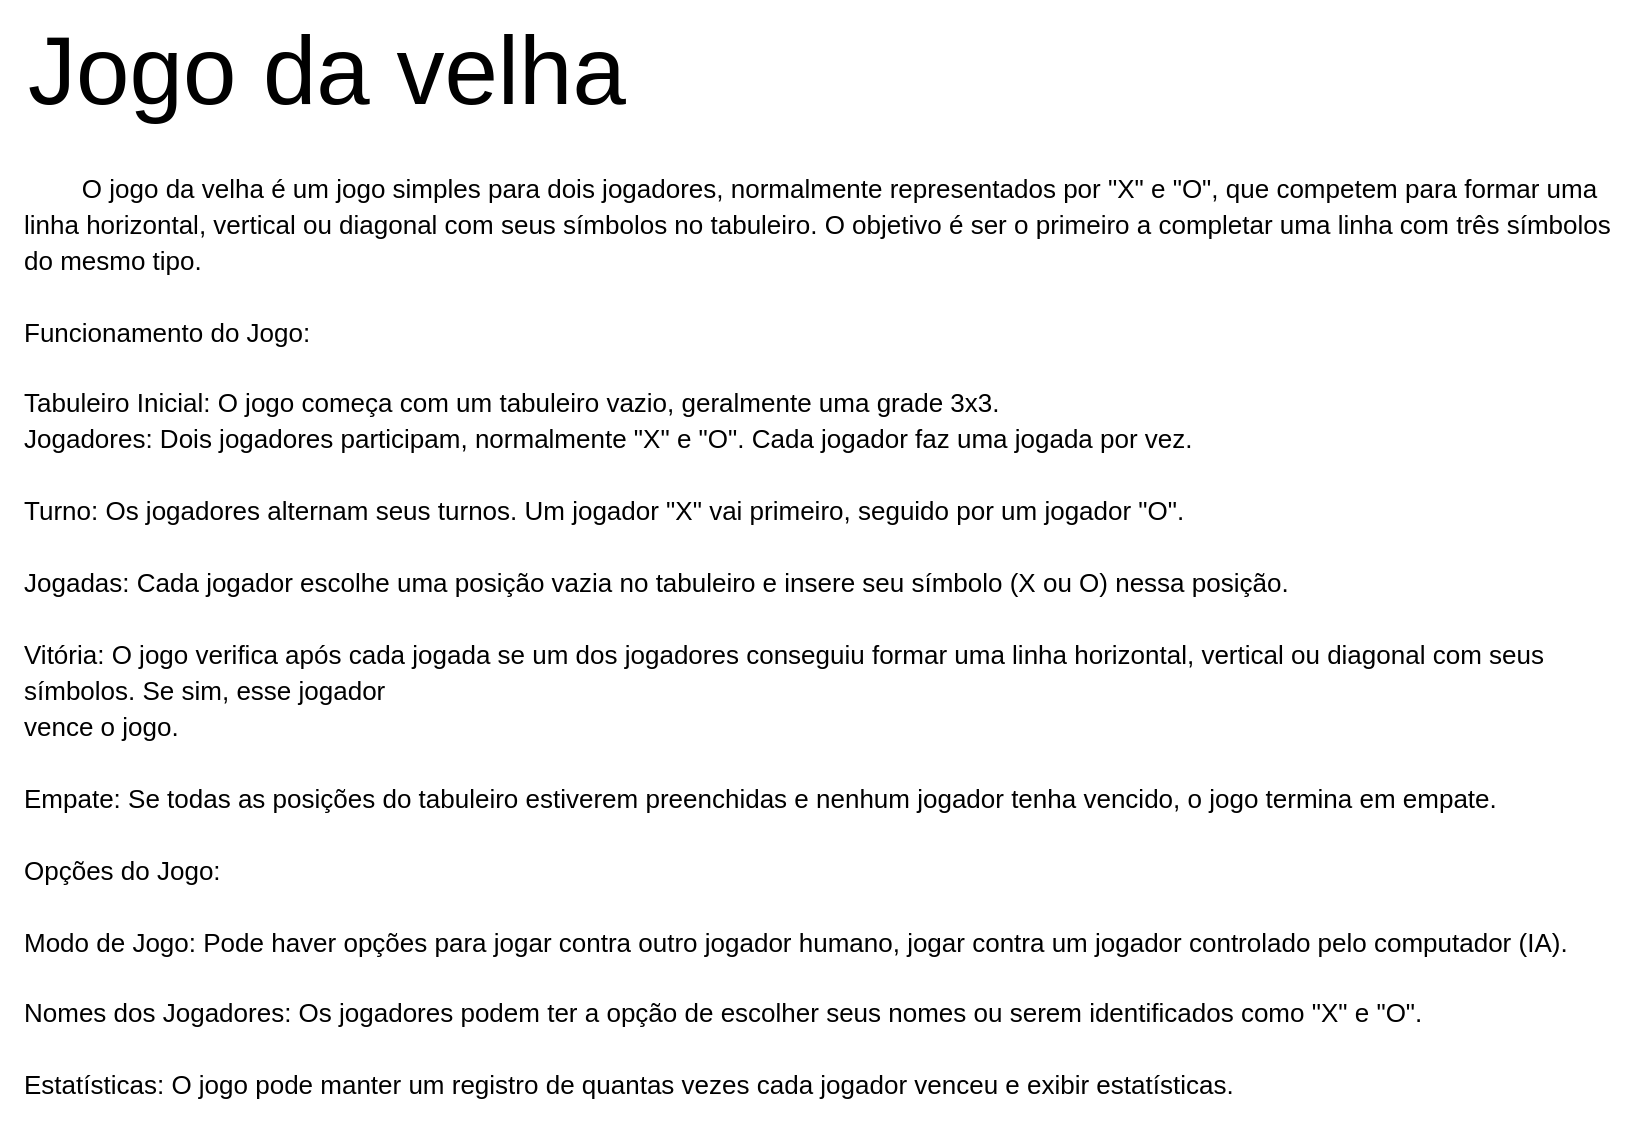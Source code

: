 <mxfile version="22.0.8" type="github" pages="3">
  <diagram id="_4u2Lxp7JWZ5tIz0FNVD" name="Projeto jogo da velha">
    <mxGraphModel dx="1379" dy="744" grid="1" gridSize="10" guides="1" tooltips="1" connect="1" arrows="1" fold="1" page="1" pageScale="1" pageWidth="827" pageHeight="1169" math="0" shadow="0">
      <root>
        <mxCell id="0" />
        <mxCell id="1" parent="0" />
        <mxCell id="n24UTaCtLuuXVXR5msrY-1" value="&lt;font style=&quot;font-size: 48px;&quot;&gt;Jogo da velha&lt;br&gt;&lt;/font&gt;" style="text;html=1;align=center;verticalAlign=middle;resizable=0;points=[];autosize=1;strokeColor=none;fillColor=none;" vertex="1" parent="1">
          <mxGeometry x="10" y="10" width="320" height="70" as="geometry" />
        </mxCell>
        <mxCell id="n24UTaCtLuuXVXR5msrY-4" value="&lt;p style=&quot;line-height:1.38;margin-top:0pt;margin-bottom:0pt;&quot; dir=&quot;ltr&quot;&gt;&lt;/p&gt;&lt;p style=&quot;line-height:1.38;margin-top:0pt;margin-bottom:0pt;&quot; dir=&quot;ltr&quot;&gt;&lt;/p&gt;&lt;p style=&quot;line-height:1.38;margin-top:0pt;margin-bottom:0pt;&quot; dir=&quot;ltr&quot;&gt;&lt;/p&gt;&lt;p style=&quot;line-height:1.38;margin-top:0pt;margin-bottom:0pt;&quot; dir=&quot;ltr&quot;&gt;&lt;/p&gt;&lt;p style=&quot;line-height:1.38;margin-top:0pt;margin-bottom:0pt;&quot; dir=&quot;ltr&quot;&gt;&lt;/p&gt;&lt;p style=&quot;line-height:1.38;margin-top:0pt;margin-bottom:0pt;&quot; dir=&quot;ltr&quot;&gt;&lt;/p&gt;&lt;p style=&quot;line-height:1.38;margin-top:0pt;margin-bottom:0pt;&quot; dir=&quot;ltr&quot;&gt;&lt;/p&gt;&lt;p style=&quot;line-height:1.38;margin-top:0pt;margin-bottom:0pt;&quot; dir=&quot;ltr&quot;&gt;&lt;/p&gt;&lt;p style=&quot;line-height:1.38;margin-top:0pt;margin-bottom:0pt;&quot; dir=&quot;ltr&quot;&gt;&lt;/p&gt;&lt;p style=&quot;line-height:1.38;margin-top:0pt;margin-bottom:0pt;&quot; dir=&quot;ltr&quot;&gt;&lt;/p&gt;&lt;p style=&quot;line-height:1.38;margin-top:0pt;margin-bottom:0pt;&quot; dir=&quot;ltr&quot;&gt;&lt;/p&gt;&lt;p style=&quot;line-height:1.38;margin-top:0pt;margin-bottom:0pt;&quot; dir=&quot;ltr&quot;&gt;&lt;/p&gt;&lt;p style=&quot;line-height:1.38;margin-top:0pt;margin-bottom:0pt;&quot; dir=&quot;ltr&quot;&gt;&lt;/p&gt;&lt;p style=&quot;line-height:1.38;margin-top:0pt;margin-bottom:0pt;&quot; dir=&quot;ltr&quot;&gt;&lt;/p&gt;&lt;p style=&quot;line-height:1.38;margin-top:0pt;margin-bottom:0pt;&quot; dir=&quot;ltr&quot;&gt;&lt;/p&gt;&lt;p style=&quot;line-height:1.38;margin-top:0pt;margin-bottom:0pt;&quot; dir=&quot;ltr&quot;&gt;&lt;/p&gt;&lt;div&gt;&lt;/div&gt;&lt;br&gt;&lt;span id=&quot;docs-internal-guid-dd766eae-7fff-7586-cfd9-f32bd8d2f422&quot;&gt;&lt;/span&gt;" style="text;html=1;align=center;verticalAlign=middle;resizable=0;points=[];autosize=1;strokeColor=none;fillColor=none;" vertex="1" parent="1">
          <mxGeometry x="40" y="310" width="20" height="30" as="geometry" />
        </mxCell>
        <mxCell id="n24UTaCtLuuXVXR5msrY-8" value="&lt;div style=&quot;font-size: 13px;&quot;&gt;&lt;p style=&quot;line-height: 1.38; text-align: justify; margin-top: 0pt; margin-bottom: 0pt; font-size: 13px;&quot; dir=&quot;ltr&quot;&gt;&lt;/p&gt;&lt;p style=&quot;text-align: justify; line-height: 1.38; margin-top: 0pt; margin-bottom: 0pt; font-size: 13px;&quot; dir=&quot;ltr&quot;&gt;&lt;span style=&quot;white-space: pre;&quot;&gt;&#x9;&lt;/span&gt;O jogo da velha é um jogo simples para dois jogadores, normalmente representados por &quot;X&quot; e &quot;O&quot;, que competem para formar uma&amp;nbsp;&lt;/p&gt;&lt;p style=&quot;text-align: justify; line-height: 1.38; margin-top: 0pt; margin-bottom: 0pt; font-size: 13px;&quot; dir=&quot;ltr&quot;&gt;linha&amp;nbsp;&lt;span style=&quot;background-color: initial;&quot;&gt;horizontal,&amp;nbsp;&lt;/span&gt;&lt;span style=&quot;background-color: initial;&quot;&gt;vertical ou diagonal com seus símbolos no tabuleiro. O objetivo é ser o primeiro a completar uma linha com três símbolos&amp;nbsp;&lt;/span&gt;&lt;/p&gt;&lt;p style=&quot;text-align: justify; line-height: 1.38; margin-top: 0pt; margin-bottom: 0pt; font-size: 13px;&quot; dir=&quot;ltr&quot;&gt;&lt;span style=&quot;font-family: Arial, sans-serif; color: rgb(0, 0, 0); background-color: transparent; font-weight: 400; font-style: normal; font-variant: normal; text-decoration: none; vertical-align: baseline; font-size: 13px;&quot;&gt;do mesmo tipo.&lt;/span&gt;&lt;/p&gt;&lt;p style=&quot;text-align: justify; line-height: 1.38; margin-top: 0pt; margin-bottom: 0pt; font-size: 13px;&quot; dir=&quot;ltr&quot;&gt;&lt;b id=&quot;docs-internal-guid-3d9e61d3-7fff-b01b-7324-d441c335646c&quot; style=&quot;font-weight: normal; font-size: 13px;&quot;&gt;&lt;br style=&quot;font-size: 13px;&quot;&gt;&lt;/b&gt;&lt;/p&gt;&lt;p style=&quot;text-align: justify; line-height: 1.38; margin-top: 0pt; margin-bottom: 0pt; font-size: 13px;&quot; dir=&quot;ltr&quot;&gt;&lt;span style=&quot;font-family: Arial, sans-serif; color: rgb(0, 0, 0); background-color: transparent; font-weight: 400; font-style: normal; font-variant: normal; text-decoration: none; vertical-align: baseline; font-size: 13px;&quot;&gt;Funcionamento do Jogo:&lt;/span&gt;&lt;/p&gt;&lt;p style=&quot;text-align: justify; line-height: 1.38; margin-top: 0pt; margin-bottom: 0pt; font-size: 13px;&quot; dir=&quot;ltr&quot;&gt;&lt;b style=&quot;font-weight: normal; font-size: 13px;&quot;&gt;&lt;br style=&quot;font-size: 13px;&quot;&gt;&lt;/b&gt;&lt;/p&gt;&lt;p style=&quot;text-align: justify; line-height: 1.38; margin-top: 0pt; margin-bottom: 0pt; font-size: 13px;&quot; dir=&quot;ltr&quot;&gt;&lt;span style=&quot;font-family: Arial, sans-serif; color: rgb(0, 0, 0); background-color: transparent; font-weight: 400; font-style: normal; font-variant: normal; text-decoration: none; vertical-align: baseline; font-size: 13px;&quot;&gt;Tabuleiro Inicial: O jogo começa com um tabuleiro vazio, geralmente uma grade 3x3.&lt;/span&gt;&lt;/p&gt;&lt;p style=&quot;text-align: justify; line-height: 1.38; margin-top: 0pt; margin-bottom: 0pt; font-size: 13px;&quot; dir=&quot;ltr&quot;&gt;&lt;span style=&quot;font-family: Arial, sans-serif; color: rgb(0, 0, 0); background-color: transparent; font-weight: 400; font-style: normal; font-variant: normal; text-decoration: none; vertical-align: baseline; font-size: 13px;&quot;&gt;Jogadores: Dois jogadores participam, normalmente &quot;X&quot; e &quot;O&quot;. Cada jogador faz uma jogada por vez.&lt;/span&gt;&lt;/p&gt;&lt;p style=&quot;text-align: justify; line-height: 1.38; margin-top: 0pt; margin-bottom: 0pt; font-size: 13px;&quot; dir=&quot;ltr&quot;&gt;&lt;b style=&quot;font-weight: normal; font-size: 13px;&quot;&gt;&lt;br style=&quot;font-size: 13px;&quot;&gt;&lt;/b&gt;&lt;/p&gt;&lt;p style=&quot;text-align: justify; line-height: 1.38; margin-top: 0pt; margin-bottom: 0pt; font-size: 13px;&quot; dir=&quot;ltr&quot;&gt;&lt;span style=&quot;font-family: Arial, sans-serif; color: rgb(0, 0, 0); background-color: transparent; font-weight: 400; font-style: normal; font-variant: normal; text-decoration: none; vertical-align: baseline; font-size: 13px;&quot;&gt;Turno: Os jogadores alternam seus turnos. Um jogador &quot;X&quot; vai primeiro, seguido por um jogador &quot;O&quot;.&lt;/span&gt;&lt;/p&gt;&lt;p style=&quot;text-align: justify; line-height: 1.38; margin-top: 0pt; margin-bottom: 0pt; font-size: 13px;&quot; dir=&quot;ltr&quot;&gt;&lt;b style=&quot;font-weight: normal; font-size: 13px;&quot;&gt;&lt;br style=&quot;font-size: 13px;&quot;&gt;&lt;/b&gt;&lt;/p&gt;&lt;p style=&quot;text-align: justify; line-height: 1.38; margin-top: 0pt; margin-bottom: 0pt; font-size: 13px;&quot; dir=&quot;ltr&quot;&gt;&lt;span style=&quot;font-family: Arial, sans-serif; color: rgb(0, 0, 0); background-color: transparent; font-weight: 400; font-style: normal; font-variant: normal; text-decoration: none; vertical-align: baseline; font-size: 13px;&quot;&gt;Jogadas: Cada jogador escolhe uma posição vazia no tabuleiro e insere seu símbolo (X ou O) nessa posição.&lt;/span&gt;&lt;/p&gt;&lt;p style=&quot;text-align: justify; line-height: 1.38; margin-top: 0pt; margin-bottom: 0pt; font-size: 13px;&quot; dir=&quot;ltr&quot;&gt;&lt;b style=&quot;font-weight: normal; font-size: 13px;&quot;&gt;&lt;br style=&quot;font-size: 13px;&quot;&gt;&lt;/b&gt;&lt;/p&gt;&lt;p style=&quot;text-align: justify; line-height: 1.38; margin-top: 0pt; margin-bottom: 0pt; font-size: 13px;&quot; dir=&quot;ltr&quot;&gt;&lt;span style=&quot;font-family: Arial, sans-serif; color: rgb(0, 0, 0); background-color: transparent; font-weight: 400; font-style: normal; font-variant: normal; text-decoration: none; vertical-align: baseline; font-size: 13px;&quot;&gt;Vitória: O jogo verifica após cada jogada se um dos jogadores conseguiu formar uma linha horizontal, vertical ou diagonal com seus&amp;nbsp;&lt;/span&gt;&lt;/p&gt;&lt;p style=&quot;text-align: justify; line-height: 1.38; margin-top: 0pt; margin-bottom: 0pt; font-size: 13px;&quot; dir=&quot;ltr&quot;&gt;&lt;span style=&quot;font-family: Arial, sans-serif; color: rgb(0, 0, 0); background-color: transparent; font-weight: 400; font-style: normal; font-variant: normal; text-decoration: none; vertical-align: baseline; font-size: 13px;&quot;&gt;símbolos. Se sim, esse jogador&amp;nbsp;&lt;/span&gt;&lt;/p&gt;&lt;p style=&quot;text-align: justify; line-height: 1.38; margin-top: 0pt; margin-bottom: 0pt; font-size: 13px;&quot; dir=&quot;ltr&quot;&gt;&lt;span style=&quot;font-family: Arial, sans-serif; color: rgb(0, 0, 0); background-color: transparent; font-weight: 400; font-style: normal; font-variant: normal; text-decoration: none; vertical-align: baseline; font-size: 13px;&quot;&gt;vence o jogo.&lt;/span&gt;&lt;/p&gt;&lt;p style=&quot;text-align: justify; line-height: 1.38; margin-top: 0pt; margin-bottom: 0pt; font-size: 13px;&quot; dir=&quot;ltr&quot;&gt;&lt;b style=&quot;font-weight: normal; font-size: 13px;&quot;&gt;&lt;br style=&quot;font-size: 13px;&quot;&gt;&lt;/b&gt;&lt;/p&gt;&lt;p style=&quot;text-align: justify; line-height: 1.38; margin-top: 0pt; margin-bottom: 0pt; font-size: 13px;&quot; dir=&quot;ltr&quot;&gt;&lt;span style=&quot;font-family: Arial, sans-serif; color: rgb(0, 0, 0); background-color: transparent; font-weight: 400; font-style: normal; font-variant: normal; text-decoration: none; vertical-align: baseline; font-size: 13px;&quot;&gt;Empate: Se todas as posições do tabuleiro estiverem preenchidas e nenhum jogador tenha vencido, o jogo termina em empate.&lt;/span&gt;&lt;/p&gt;&lt;p style=&quot;text-align: justify; line-height: 1.38; margin-top: 0pt; margin-bottom: 0pt; font-size: 13px;&quot; dir=&quot;ltr&quot;&gt;&lt;b style=&quot;font-weight: normal; font-size: 13px;&quot;&gt;&lt;br style=&quot;font-size: 13px;&quot;&gt;&lt;/b&gt;&lt;/p&gt;&lt;p style=&quot;text-align: justify; line-height: 1.38; margin-top: 0pt; margin-bottom: 0pt; font-size: 13px;&quot; dir=&quot;ltr&quot;&gt;&lt;span style=&quot;font-family: Arial, sans-serif; color: rgb(0, 0, 0); background-color: transparent; font-weight: 400; font-style: normal; font-variant: normal; text-decoration: none; vertical-align: baseline; font-size: 13px;&quot;&gt;Opções do Jogo:&lt;/span&gt;&lt;/p&gt;&lt;p style=&quot;text-align: justify; line-height: 1.38; margin-top: 0pt; margin-bottom: 0pt; font-size: 13px;&quot; dir=&quot;ltr&quot;&gt;&lt;b style=&quot;font-weight: normal; font-size: 13px;&quot;&gt;&lt;br style=&quot;font-size: 13px;&quot;&gt;&lt;/b&gt;&lt;/p&gt;&lt;p style=&quot;text-align: justify; line-height: 1.38; margin-top: 0pt; margin-bottom: 0pt; font-size: 13px;&quot; dir=&quot;ltr&quot;&gt;&lt;span style=&quot;font-family: Arial, sans-serif; color: rgb(0, 0, 0); background-color: transparent; font-weight: 400; font-style: normal; font-variant: normal; text-decoration: none; vertical-align: baseline; font-size: 13px;&quot;&gt;Modo de Jogo: Pode haver opções para jogar contra outro jogador humano, jogar contra um jogador controlado pelo computador (IA).&lt;/span&gt;&lt;/p&gt;&lt;p style=&quot;text-align: justify; line-height: 1.38; margin-top: 0pt; margin-bottom: 0pt; font-size: 13px;&quot; dir=&quot;ltr&quot;&gt;&lt;b style=&quot;font-weight: normal; font-size: 13px;&quot;&gt;&lt;br style=&quot;font-size: 13px;&quot;&gt;&lt;/b&gt;&lt;/p&gt;&lt;p style=&quot;text-align: justify; line-height: 1.38; margin-top: 0pt; margin-bottom: 0pt; font-size: 13px;&quot; dir=&quot;ltr&quot;&gt;&lt;span style=&quot;font-family: Arial, sans-serif; color: rgb(0, 0, 0); background-color: transparent; font-weight: 400; font-style: normal; font-variant: normal; text-decoration: none; vertical-align: baseline; font-size: 13px;&quot;&gt;Nomes dos Jogadores: Os jogadores podem ter a opção de escolher seus nomes ou serem identificados como &quot;X&quot; e &quot;O&quot;.&lt;/span&gt;&lt;/p&gt;&lt;p style=&quot;text-align: justify; line-height: 1.38; margin-top: 0pt; margin-bottom: 0pt; font-size: 13px;&quot; dir=&quot;ltr&quot;&gt;&lt;b style=&quot;font-weight: normal; font-size: 13px;&quot;&gt;&lt;br style=&quot;font-size: 13px;&quot;&gt;&lt;/b&gt;&lt;/p&gt;&lt;p style=&quot;text-align: justify; line-height: 1.38; margin-top: 0pt; margin-bottom: 0pt; font-size: 13px;&quot; dir=&quot;ltr&quot;&gt;&lt;span style=&quot;font-family: Arial, sans-serif; color: rgb(0, 0, 0); background-color: transparent; font-weight: 400; font-style: normal; font-variant: normal; text-decoration: none; vertical-align: baseline; font-size: 13px;&quot;&gt;Estatísticas: O jogo pode manter um registro de quantas vezes cada jogador venceu e exibir estatísticas.&lt;/span&gt;&lt;/p&gt;&lt;p style=&quot;font-size: 13px;&quot;&gt;&lt;/p&gt;&lt;span id=&quot;docs-internal-guid-3d9e61d3-7fff-b01b-7324-d441c335646c&quot; style=&quot;font-size: 13px;&quot;&gt;&lt;/span&gt;&lt;/div&gt;" style="text;html=1;align=center;verticalAlign=middle;resizable=0;points=[];autosize=1;strokeColor=none;fillColor=none;fontSize=13;" vertex="1" parent="1">
          <mxGeometry x="7" y="90" width="820" height="490" as="geometry" />
        </mxCell>
      </root>
    </mxGraphModel>
  </diagram>
  <diagram id="A4pusVpogRaDuqqb7y4H" name="Lista de Verbos e Substantivos">
    <mxGraphModel dx="1379" dy="1913" grid="1" gridSize="10" guides="1" tooltips="1" connect="1" arrows="1" fold="1" page="1" pageScale="1" pageWidth="827" pageHeight="1169" math="0" shadow="0">
      <root>
        <mxCell id="0" />
        <mxCell id="1" parent="0" />
        <mxCell id="QQQM_Up71kSlAf--hvQn-68" value="" style="shape=table;startSize=0;container=1;collapsible=0;childLayout=tableLayout;" vertex="1" parent="1">
          <mxGeometry y="-1148" width="380" height="360" as="geometry" />
        </mxCell>
        <mxCell id="QQQM_Up71kSlAf--hvQn-69" value="" style="shape=tableRow;horizontal=0;startSize=0;swimlaneHead=0;swimlaneBody=0;strokeColor=inherit;top=0;left=0;bottom=0;right=0;collapsible=0;dropTarget=0;fillColor=none;points=[[0,0.5],[1,0.5]];portConstraint=eastwest;" vertex="1" parent="QQQM_Up71kSlAf--hvQn-68">
          <mxGeometry width="380" height="40" as="geometry" />
        </mxCell>
        <mxCell id="QQQM_Up71kSlAf--hvQn-70" value="Substantivos" style="shape=partialRectangle;html=1;whiteSpace=wrap;connectable=0;strokeColor=inherit;overflow=hidden;fillColor=none;top=0;left=0;bottom=0;right=0;pointerEvents=1;" vertex="1" parent="QQQM_Up71kSlAf--hvQn-69">
          <mxGeometry width="140" height="40" as="geometry">
            <mxRectangle width="140" height="40" as="alternateBounds" />
          </mxGeometry>
        </mxCell>
        <mxCell id="QQQM_Up71kSlAf--hvQn-71" value="funçoes" style="shape=partialRectangle;html=1;whiteSpace=wrap;connectable=0;strokeColor=inherit;overflow=hidden;fillColor=none;top=0;left=0;bottom=0;right=0;pointerEvents=1;" vertex="1" parent="QQQM_Up71kSlAf--hvQn-69">
          <mxGeometry x="140" width="240" height="40" as="geometry">
            <mxRectangle width="240" height="40" as="alternateBounds" />
          </mxGeometry>
        </mxCell>
        <mxCell id="QQQM_Up71kSlAf--hvQn-72" value="" style="shape=tableRow;horizontal=0;startSize=0;swimlaneHead=0;swimlaneBody=0;strokeColor=inherit;top=0;left=0;bottom=0;right=0;collapsible=0;dropTarget=0;fillColor=none;points=[[0,0.5],[1,0.5]];portConstraint=eastwest;" vertex="1" parent="QQQM_Up71kSlAf--hvQn-68">
          <mxGeometry y="40" width="380" height="40" as="geometry" />
        </mxCell>
        <mxCell id="QQQM_Up71kSlAf--hvQn-73" value="game (universo)" style="shape=partialRectangle;html=1;whiteSpace=wrap;connectable=0;strokeColor=inherit;overflow=hidden;fillColor=none;top=0;left=0;bottom=0;right=0;pointerEvents=1;" vertex="1" parent="QQQM_Up71kSlAf--hvQn-72">
          <mxGeometry width="140" height="40" as="geometry">
            <mxRectangle width="140" height="40" as="alternateBounds" />
          </mxGeometry>
        </mxCell>
        <mxCell id="QQQM_Up71kSlAf--hvQn-74" value="o jogo da velha em si" style="shape=partialRectangle;html=1;whiteSpace=wrap;connectable=0;strokeColor=inherit;overflow=hidden;fillColor=none;top=0;left=0;bottom=0;right=0;pointerEvents=1;" vertex="1" parent="QQQM_Up71kSlAf--hvQn-72">
          <mxGeometry x="140" width="240" height="40" as="geometry">
            <mxRectangle width="240" height="40" as="alternateBounds" />
          </mxGeometry>
        </mxCell>
        <mxCell id="QQQM_Up71kSlAf--hvQn-75" value="" style="shape=tableRow;horizontal=0;startSize=0;swimlaneHead=0;swimlaneBody=0;strokeColor=inherit;top=0;left=0;bottom=0;right=0;collapsible=0;dropTarget=0;fillColor=none;points=[[0,0.5],[1,0.5]];portConstraint=eastwest;" vertex="1" parent="QQQM_Up71kSlAf--hvQn-68">
          <mxGeometry y="80" width="380" height="40" as="geometry" />
        </mxCell>
        <mxCell id="QQQM_Up71kSlAf--hvQn-76" value="board (grid 3x3)" style="shape=partialRectangle;html=1;whiteSpace=wrap;connectable=0;strokeColor=inherit;overflow=hidden;fillColor=none;top=0;left=0;bottom=0;right=0;pointerEvents=1;" vertex="1" parent="QQQM_Up71kSlAf--hvQn-75">
          <mxGeometry width="140" height="40" as="geometry">
            <mxRectangle width="140" height="40" as="alternateBounds" />
          </mxGeometry>
        </mxCell>
        <mxCell id="QQQM_Up71kSlAf--hvQn-77" value="o tabuleiro" style="shape=partialRectangle;html=1;whiteSpace=wrap;connectable=0;strokeColor=inherit;overflow=hidden;fillColor=none;top=0;left=0;bottom=0;right=0;pointerEvents=1;" vertex="1" parent="QQQM_Up71kSlAf--hvQn-75">
          <mxGeometry x="140" width="240" height="40" as="geometry">
            <mxRectangle width="240" height="40" as="alternateBounds" />
          </mxGeometry>
        </mxCell>
        <mxCell id="QQQM_Up71kSlAf--hvQn-78" value="" style="shape=tableRow;horizontal=0;startSize=0;swimlaneHead=0;swimlaneBody=0;strokeColor=inherit;top=0;left=0;bottom=0;right=0;collapsible=0;dropTarget=0;fillColor=none;points=[[0,0.5],[1,0.5]];portConstraint=eastwest;" vertex="1" parent="QQQM_Up71kSlAf--hvQn-68">
          <mxGeometry y="120" width="380" height="40" as="geometry" />
        </mxCell>
        <mxCell id="QQQM_Up71kSlAf--hvQn-79" value="player" style="shape=partialRectangle;html=1;whiteSpace=wrap;connectable=0;strokeColor=inherit;overflow=hidden;fillColor=none;top=0;left=0;bottom=0;right=0;pointerEvents=1;" vertex="1" parent="QQQM_Up71kSlAf--hvQn-78">
          <mxGeometry width="140" height="40" as="geometry">
            <mxRectangle width="140" height="40" as="alternateBounds" />
          </mxGeometry>
        </mxCell>
        <mxCell id="QQQM_Up71kSlAf--hvQn-80" value="o jogador" style="shape=partialRectangle;html=1;whiteSpace=wrap;connectable=0;strokeColor=inherit;overflow=hidden;fillColor=none;top=0;left=0;bottom=0;right=0;pointerEvents=1;" vertex="1" parent="QQQM_Up71kSlAf--hvQn-78">
          <mxGeometry x="140" width="240" height="40" as="geometry">
            <mxRectangle width="240" height="40" as="alternateBounds" />
          </mxGeometry>
        </mxCell>
        <mxCell id="QQQM_Up71kSlAf--hvQn-81" value="" style="shape=tableRow;horizontal=0;startSize=0;swimlaneHead=0;swimlaneBody=0;strokeColor=inherit;top=0;left=0;bottom=0;right=0;collapsible=0;dropTarget=0;fillColor=none;points=[[0,0.5],[1,0.5]];portConstraint=eastwest;" vertex="1" parent="QQQM_Up71kSlAf--hvQn-68">
          <mxGeometry y="160" width="380" height="40" as="geometry" />
        </mxCell>
        <mxCell id="QQQM_Up71kSlAf--hvQn-82" value="database" style="shape=partialRectangle;html=1;whiteSpace=wrap;connectable=0;strokeColor=inherit;overflow=hidden;fillColor=none;top=0;left=0;bottom=0;right=0;pointerEvents=1;" vertex="1" parent="QQQM_Up71kSlAf--hvQn-81">
          <mxGeometry width="140" height="40" as="geometry">
            <mxRectangle width="140" height="40" as="alternateBounds" />
          </mxGeometry>
        </mxCell>
        <mxCell id="QQQM_Up71kSlAf--hvQn-83" value="banco de dados para armazenar informações" style="shape=partialRectangle;html=1;whiteSpace=wrap;connectable=0;strokeColor=inherit;overflow=hidden;fillColor=none;top=0;left=0;bottom=0;right=0;pointerEvents=1;" vertex="1" parent="QQQM_Up71kSlAf--hvQn-81">
          <mxGeometry x="140" width="240" height="40" as="geometry">
            <mxRectangle width="240" height="40" as="alternateBounds" />
          </mxGeometry>
        </mxCell>
        <mxCell id="QQQM_Up71kSlAf--hvQn-84" value="" style="shape=tableRow;horizontal=0;startSize=0;swimlaneHead=0;swimlaneBody=0;strokeColor=inherit;top=0;left=0;bottom=0;right=0;collapsible=0;dropTarget=0;fillColor=none;points=[[0,0.5],[1,0.5]];portConstraint=eastwest;" vertex="1" parent="QQQM_Up71kSlAf--hvQn-68">
          <mxGeometry y="200" width="380" height="40" as="geometry" />
        </mxCell>
        <mxCell id="QQQM_Up71kSlAf--hvQn-85" value="move" style="shape=partialRectangle;html=1;whiteSpace=wrap;connectable=0;strokeColor=inherit;overflow=hidden;fillColor=none;top=0;left=0;bottom=0;right=0;pointerEvents=1;" vertex="1" parent="QQQM_Up71kSlAf--hvQn-84">
          <mxGeometry width="140" height="40" as="geometry">
            <mxRectangle width="140" height="40" as="alternateBounds" />
          </mxGeometry>
        </mxCell>
        <mxCell id="QQQM_Up71kSlAf--hvQn-86" value="jogada feita pelo player" style="shape=partialRectangle;html=1;whiteSpace=wrap;connectable=0;strokeColor=inherit;overflow=hidden;fillColor=none;top=0;left=0;bottom=0;right=0;pointerEvents=1;" vertex="1" parent="QQQM_Up71kSlAf--hvQn-84">
          <mxGeometry x="140" width="240" height="40" as="geometry">
            <mxRectangle width="240" height="40" as="alternateBounds" />
          </mxGeometry>
        </mxCell>
        <mxCell id="QQQM_Up71kSlAf--hvQn-87" value="" style="shape=tableRow;horizontal=0;startSize=0;swimlaneHead=0;swimlaneBody=0;strokeColor=inherit;top=0;left=0;bottom=0;right=0;collapsible=0;dropTarget=0;fillColor=none;points=[[0,0.5],[1,0.5]];portConstraint=eastwest;" vertex="1" parent="QQQM_Up71kSlAf--hvQn-68">
          <mxGeometry y="240" width="380" height="40" as="geometry" />
        </mxCell>
        <mxCell id="QQQM_Up71kSlAf--hvQn-88" value="winner" style="shape=partialRectangle;html=1;whiteSpace=wrap;connectable=0;strokeColor=inherit;overflow=hidden;fillColor=none;top=0;left=0;bottom=0;right=0;pointerEvents=1;" vertex="1" parent="QQQM_Up71kSlAf--hvQn-87">
          <mxGeometry width="140" height="40" as="geometry">
            <mxRectangle width="140" height="40" as="alternateBounds" />
          </mxGeometry>
        </mxCell>
        <mxCell id="QQQM_Up71kSlAf--hvQn-89" value="player que venceu o jogo" style="shape=partialRectangle;html=1;whiteSpace=wrap;connectable=0;strokeColor=inherit;overflow=hidden;fillColor=none;top=0;left=0;bottom=0;right=0;pointerEvents=1;" vertex="1" parent="QQQM_Up71kSlAf--hvQn-87">
          <mxGeometry x="140" width="240" height="40" as="geometry">
            <mxRectangle width="240" height="40" as="alternateBounds" />
          </mxGeometry>
        </mxCell>
        <mxCell id="QQQM_Up71kSlAf--hvQn-90" value="" style="shape=tableRow;horizontal=0;startSize=0;swimlaneHead=0;swimlaneBody=0;strokeColor=inherit;top=0;left=0;bottom=0;right=0;collapsible=0;dropTarget=0;fillColor=none;points=[[0,0.5],[1,0.5]];portConstraint=eastwest;" vertex="1" parent="QQQM_Up71kSlAf--hvQn-68">
          <mxGeometry y="280" width="380" height="40" as="geometry" />
        </mxCell>
        <mxCell id="QQQM_Up71kSlAf--hvQn-91" value="statistics" style="shape=partialRectangle;html=1;whiteSpace=wrap;connectable=0;strokeColor=inherit;overflow=hidden;fillColor=none;top=0;left=0;bottom=0;right=0;pointerEvents=1;" vertex="1" parent="QQQM_Up71kSlAf--hvQn-90">
          <mxGeometry width="140" height="40" as="geometry">
            <mxRectangle width="140" height="40" as="alternateBounds" />
          </mxGeometry>
        </mxCell>
        <mxCell id="QQQM_Up71kSlAf--hvQn-92" value="número de vitórias de cada jogador" style="shape=partialRectangle;html=1;whiteSpace=wrap;connectable=0;strokeColor=inherit;overflow=hidden;fillColor=none;top=0;left=0;bottom=0;right=0;pointerEvents=1;" vertex="1" parent="QQQM_Up71kSlAf--hvQn-90">
          <mxGeometry x="140" width="240" height="40" as="geometry">
            <mxRectangle width="240" height="40" as="alternateBounds" />
          </mxGeometry>
        </mxCell>
        <mxCell id="QQQM_Up71kSlAf--hvQn-93" value="" style="shape=tableRow;horizontal=0;startSize=0;swimlaneHead=0;swimlaneBody=0;strokeColor=inherit;top=0;left=0;bottom=0;right=0;collapsible=0;dropTarget=0;fillColor=none;points=[[0,0.5],[1,0.5]];portConstraint=eastwest;" vertex="1" parent="QQQM_Up71kSlAf--hvQn-68">
          <mxGeometry y="320" width="380" height="40" as="geometry" />
        </mxCell>
        <mxCell id="QQQM_Up71kSlAf--hvQn-94" value="state" style="shape=partialRectangle;html=1;whiteSpace=wrap;connectable=0;strokeColor=inherit;overflow=hidden;fillColor=none;top=0;left=0;bottom=0;right=0;pointerEvents=1;" vertex="1" parent="QQQM_Up71kSlAf--hvQn-93">
          <mxGeometry width="140" height="40" as="geometry">
            <mxRectangle width="140" height="40" as="alternateBounds" />
          </mxGeometry>
        </mxCell>
        <mxCell id="QQQM_Up71kSlAf--hvQn-95" value="estado atual do board" style="shape=partialRectangle;html=1;whiteSpace=wrap;connectable=0;strokeColor=inherit;overflow=hidden;fillColor=none;top=0;left=0;bottom=0;right=0;pointerEvents=1;" vertex="1" parent="QQQM_Up71kSlAf--hvQn-93">
          <mxGeometry x="140" width="240" height="40" as="geometry">
            <mxRectangle width="240" height="40" as="alternateBounds" />
          </mxGeometry>
        </mxCell>
        <mxCell id="QQQM_Up71kSlAf--hvQn-96" value="" style="shape=table;startSize=0;container=1;collapsible=0;childLayout=tableLayout;" vertex="1" parent="1">
          <mxGeometry y="-788" width="380" height="160" as="geometry" />
        </mxCell>
        <mxCell id="QQQM_Up71kSlAf--hvQn-97" value="" style="shape=tableRow;horizontal=0;startSize=0;swimlaneHead=0;swimlaneBody=0;strokeColor=inherit;top=0;left=0;bottom=0;right=0;collapsible=0;dropTarget=0;fillColor=none;points=[[0,0.5],[1,0.5]];portConstraint=eastwest;" vertex="1" parent="QQQM_Up71kSlAf--hvQn-96">
          <mxGeometry width="380" height="40" as="geometry" />
        </mxCell>
        <mxCell id="QQQM_Up71kSlAf--hvQn-98" value="symbol" style="shape=partialRectangle;html=1;whiteSpace=wrap;connectable=0;strokeColor=inherit;overflow=hidden;fillColor=none;top=0;left=0;bottom=0;right=0;pointerEvents=1;" vertex="1" parent="QQQM_Up71kSlAf--hvQn-97">
          <mxGeometry width="140" height="40" as="geometry">
            <mxRectangle width="140" height="40" as="alternateBounds" />
          </mxGeometry>
        </mxCell>
        <mxCell id="QQQM_Up71kSlAf--hvQn-99" value="símbolo de cada player (X ou O)" style="shape=partialRectangle;html=1;whiteSpace=wrap;connectable=0;strokeColor=inherit;overflow=hidden;fillColor=none;top=0;left=0;bottom=0;right=0;pointerEvents=1;" vertex="1" parent="QQQM_Up71kSlAf--hvQn-97">
          <mxGeometry x="140" width="240" height="40" as="geometry">
            <mxRectangle width="240" height="40" as="alternateBounds" />
          </mxGeometry>
        </mxCell>
        <mxCell id="QQQM_Up71kSlAf--hvQn-100" value="" style="shape=tableRow;horizontal=0;startSize=0;swimlaneHead=0;swimlaneBody=0;strokeColor=inherit;top=0;left=0;bottom=0;right=0;collapsible=0;dropTarget=0;fillColor=none;points=[[0,0.5],[1,0.5]];portConstraint=eastwest;" vertex="1" parent="QQQM_Up71kSlAf--hvQn-96">
          <mxGeometry y="40" width="380" height="40" as="geometry" />
        </mxCell>
        <mxCell id="QQQM_Up71kSlAf--hvQn-101" value="name" style="shape=partialRectangle;html=1;whiteSpace=wrap;connectable=0;strokeColor=inherit;overflow=hidden;fillColor=none;top=0;left=0;bottom=0;right=0;pointerEvents=1;" vertex="1" parent="QQQM_Up71kSlAf--hvQn-100">
          <mxGeometry width="140" height="40" as="geometry">
            <mxRectangle width="140" height="40" as="alternateBounds" />
          </mxGeometry>
        </mxCell>
        <mxCell id="QQQM_Up71kSlAf--hvQn-102" value="nome atribuído a cada player" style="shape=partialRectangle;html=1;whiteSpace=wrap;connectable=0;strokeColor=inherit;overflow=hidden;fillColor=none;top=0;left=0;bottom=0;right=0;pointerEvents=1;" vertex="1" parent="QQQM_Up71kSlAf--hvQn-100">
          <mxGeometry x="140" width="240" height="40" as="geometry">
            <mxRectangle width="240" height="40" as="alternateBounds" />
          </mxGeometry>
        </mxCell>
        <mxCell id="QQQM_Up71kSlAf--hvQn-103" value="" style="shape=tableRow;horizontal=0;startSize=0;swimlaneHead=0;swimlaneBody=0;strokeColor=inherit;top=0;left=0;bottom=0;right=0;collapsible=0;dropTarget=0;fillColor=none;points=[[0,0.5],[1,0.5]];portConstraint=eastwest;" vertex="1" parent="QQQM_Up71kSlAf--hvQn-96">
          <mxGeometry y="80" width="380" height="40" as="geometry" />
        </mxCell>
        <mxCell id="QQQM_Up71kSlAf--hvQn-104" value="turn" style="shape=partialRectangle;html=1;whiteSpace=wrap;connectable=0;strokeColor=inherit;overflow=hidden;fillColor=none;top=0;left=0;bottom=0;right=0;pointerEvents=1;" vertex="1" parent="QQQM_Up71kSlAf--hvQn-103">
          <mxGeometry width="140" height="40" as="geometry">
            <mxRectangle width="140" height="40" as="alternateBounds" />
          </mxGeometry>
        </mxCell>
        <mxCell id="QQQM_Up71kSlAf--hvQn-105" value="a vez de qual player deve jogar" style="shape=partialRectangle;html=1;whiteSpace=wrap;connectable=0;strokeColor=inherit;overflow=hidden;fillColor=none;top=0;left=0;bottom=0;right=0;pointerEvents=1;" vertex="1" parent="QQQM_Up71kSlAf--hvQn-103">
          <mxGeometry x="140" width="240" height="40" as="geometry">
            <mxRectangle width="240" height="40" as="alternateBounds" />
          </mxGeometry>
        </mxCell>
        <mxCell id="QQQM_Up71kSlAf--hvQn-106" value="" style="shape=tableRow;horizontal=0;startSize=0;swimlaneHead=0;swimlaneBody=0;strokeColor=inherit;top=0;left=0;bottom=0;right=0;collapsible=0;dropTarget=0;fillColor=none;points=[[0,0.5],[1,0.5]];portConstraint=eastwest;" vertex="1" parent="QQQM_Up71kSlAf--hvQn-96">
          <mxGeometry y="120" width="380" height="40" as="geometry" />
        </mxCell>
        <mxCell id="QQQM_Up71kSlAf--hvQn-107" value="value" style="shape=partialRectangle;html=1;whiteSpace=wrap;connectable=0;strokeColor=inherit;overflow=hidden;fillColor=none;top=0;left=0;bottom=0;right=0;pointerEvents=1;" vertex="1" parent="QQQM_Up71kSlAf--hvQn-106">
          <mxGeometry width="140" height="40" as="geometry">
            <mxRectangle width="140" height="40" as="alternateBounds" />
          </mxGeometry>
        </mxCell>
        <mxCell id="QQQM_Up71kSlAf--hvQn-108" value="o valor de vitórias a ser atualizado no bando de dados" style="shape=partialRectangle;html=1;whiteSpace=wrap;connectable=0;strokeColor=inherit;overflow=hidden;fillColor=none;top=0;left=0;bottom=0;right=0;pointerEvents=1;" vertex="1" parent="QQQM_Up71kSlAf--hvQn-106">
          <mxGeometry x="140" width="240" height="40" as="geometry">
            <mxRectangle width="240" height="40" as="alternateBounds" />
          </mxGeometry>
        </mxCell>
        <mxCell id="QQQM_Up71kSlAf--hvQn-150" value="" style="shape=table;startSize=0;container=1;collapsible=0;childLayout=tableLayout;" vertex="1" parent="1">
          <mxGeometry x="400" y="-1150" width="380" height="360" as="geometry" />
        </mxCell>
        <mxCell id="QQQM_Up71kSlAf--hvQn-151" value="" style="shape=tableRow;horizontal=0;startSize=0;swimlaneHead=0;swimlaneBody=0;strokeColor=inherit;top=0;left=0;bottom=0;right=0;collapsible=0;dropTarget=0;fillColor=none;points=[[0,0.5],[1,0.5]];portConstraint=eastwest;" vertex="1" parent="QQQM_Up71kSlAf--hvQn-150">
          <mxGeometry width="380" height="40" as="geometry" />
        </mxCell>
        <mxCell id="QQQM_Up71kSlAf--hvQn-152" value="Verbos" style="shape=partialRectangle;html=1;whiteSpace=wrap;connectable=0;strokeColor=inherit;overflow=hidden;fillColor=none;top=0;left=0;bottom=0;right=0;pointerEvents=1;" vertex="1" parent="QQQM_Up71kSlAf--hvQn-151">
          <mxGeometry width="140" height="40" as="geometry">
            <mxRectangle width="140" height="40" as="alternateBounds" />
          </mxGeometry>
        </mxCell>
        <mxCell id="QQQM_Up71kSlAf--hvQn-153" value="funçoes" style="shape=partialRectangle;html=1;whiteSpace=wrap;connectable=0;strokeColor=inherit;overflow=hidden;fillColor=none;top=0;left=0;bottom=0;right=0;pointerEvents=1;" vertex="1" parent="QQQM_Up71kSlAf--hvQn-151">
          <mxGeometry x="140" width="240" height="40" as="geometry">
            <mxRectangle width="240" height="40" as="alternateBounds" />
          </mxGeometry>
        </mxCell>
        <mxCell id="QQQM_Up71kSlAf--hvQn-154" value="" style="shape=tableRow;horizontal=0;startSize=0;swimlaneHead=0;swimlaneBody=0;strokeColor=inherit;top=0;left=0;bottom=0;right=0;collapsible=0;dropTarget=0;fillColor=none;points=[[0,0.5],[1,0.5]];portConstraint=eastwest;" vertex="1" parent="QQQM_Up71kSlAf--hvQn-150">
          <mxGeometry y="40" width="380" height="40" as="geometry" />
        </mxCell>
        <mxCell id="QQQM_Up71kSlAf--hvQn-155" value="start" style="shape=partialRectangle;html=1;whiteSpace=wrap;connectable=0;strokeColor=inherit;overflow=hidden;fillColor=none;top=0;left=0;bottom=0;right=0;pointerEvents=1;" vertex="1" parent="QQQM_Up71kSlAf--hvQn-154">
          <mxGeometry width="140" height="40" as="geometry">
            <mxRectangle width="140" height="40" as="alternateBounds" />
          </mxGeometry>
        </mxCell>
        <mxCell id="QQQM_Up71kSlAf--hvQn-156" value="iniciar o jogo" style="shape=partialRectangle;html=1;whiteSpace=wrap;connectable=0;strokeColor=inherit;overflow=hidden;fillColor=none;top=0;left=0;bottom=0;right=0;pointerEvents=1;" vertex="1" parent="QQQM_Up71kSlAf--hvQn-154">
          <mxGeometry x="140" width="240" height="40" as="geometry">
            <mxRectangle width="240" height="40" as="alternateBounds" />
          </mxGeometry>
        </mxCell>
        <mxCell id="QQQM_Up71kSlAf--hvQn-157" value="" style="shape=tableRow;horizontal=0;startSize=0;swimlaneHead=0;swimlaneBody=0;strokeColor=inherit;top=0;left=0;bottom=0;right=0;collapsible=0;dropTarget=0;fillColor=none;points=[[0,0.5],[1,0.5]];portConstraint=eastwest;" vertex="1" parent="QQQM_Up71kSlAf--hvQn-150">
          <mxGeometry y="80" width="380" height="40" as="geometry" />
        </mxCell>
        <mxCell id="QQQM_Up71kSlAf--hvQn-158" value="make" style="shape=partialRectangle;html=1;whiteSpace=wrap;connectable=0;strokeColor=inherit;overflow=hidden;fillColor=none;top=0;left=0;bottom=0;right=0;pointerEvents=1;" vertex="1" parent="QQQM_Up71kSlAf--hvQn-157">
          <mxGeometry width="140" height="40" as="geometry">
            <mxRectangle width="140" height="40" as="alternateBounds" />
          </mxGeometry>
        </mxCell>
        <mxCell id="QQQM_Up71kSlAf--hvQn-159" value="realizar uma jogada" style="shape=partialRectangle;html=1;whiteSpace=wrap;connectable=0;strokeColor=inherit;overflow=hidden;fillColor=none;top=0;left=0;bottom=0;right=0;pointerEvents=1;" vertex="1" parent="QQQM_Up71kSlAf--hvQn-157">
          <mxGeometry x="140" width="240" height="40" as="geometry">
            <mxRectangle width="240" height="40" as="alternateBounds" />
          </mxGeometry>
        </mxCell>
        <mxCell id="QQQM_Up71kSlAf--hvQn-160" value="" style="shape=tableRow;horizontal=0;startSize=0;swimlaneHead=0;swimlaneBody=0;strokeColor=inherit;top=0;left=0;bottom=0;right=0;collapsible=0;dropTarget=0;fillColor=none;points=[[0,0.5],[1,0.5]];portConstraint=eastwest;" vertex="1" parent="QQQM_Up71kSlAf--hvQn-150">
          <mxGeometry y="120" width="380" height="40" as="geometry" />
        </mxCell>
        <mxCell id="QQQM_Up71kSlAf--hvQn-161" value="check" style="shape=partialRectangle;html=1;whiteSpace=wrap;connectable=0;strokeColor=inherit;overflow=hidden;fillColor=none;top=0;left=0;bottom=0;right=0;pointerEvents=1;" vertex="1" parent="QQQM_Up71kSlAf--hvQn-160">
          <mxGeometry width="140" height="40" as="geometry">
            <mxRectangle width="140" height="40" as="alternateBounds" />
          </mxGeometry>
        </mxCell>
        <mxCell id="QQQM_Up71kSlAf--hvQn-162" value="verificar se há um vencedor" style="shape=partialRectangle;html=1;whiteSpace=wrap;connectable=0;strokeColor=inherit;overflow=hidden;fillColor=none;top=0;left=0;bottom=0;right=0;pointerEvents=1;" vertex="1" parent="QQQM_Up71kSlAf--hvQn-160">
          <mxGeometry x="140" width="240" height="40" as="geometry">
            <mxRectangle width="240" height="40" as="alternateBounds" />
          </mxGeometry>
        </mxCell>
        <mxCell id="QQQM_Up71kSlAf--hvQn-163" value="" style="shape=tableRow;horizontal=0;startSize=0;swimlaneHead=0;swimlaneBody=0;strokeColor=inherit;top=0;left=0;bottom=0;right=0;collapsible=0;dropTarget=0;fillColor=none;points=[[0,0.5],[1,0.5]];portConstraint=eastwest;" vertex="1" parent="QQQM_Up71kSlAf--hvQn-150">
          <mxGeometry y="160" width="380" height="40" as="geometry" />
        </mxCell>
        <mxCell id="QQQM_Up71kSlAf--hvQn-164" value="show" style="shape=partialRectangle;html=1;whiteSpace=wrap;connectable=0;strokeColor=inherit;overflow=hidden;fillColor=none;top=0;left=0;bottom=0;right=0;pointerEvents=1;" vertex="1" parent="QQQM_Up71kSlAf--hvQn-163">
          <mxGeometry width="140" height="40" as="geometry">
            <mxRectangle width="140" height="40" as="alternateBounds" />
          </mxGeometry>
        </mxCell>
        <mxCell id="QQQM_Up71kSlAf--hvQn-165" value="exibir informações, como estátisticas" style="shape=partialRectangle;html=1;whiteSpace=wrap;connectable=0;strokeColor=inherit;overflow=hidden;fillColor=none;top=0;left=0;bottom=0;right=0;pointerEvents=1;" vertex="1" parent="QQQM_Up71kSlAf--hvQn-163">
          <mxGeometry x="140" width="240" height="40" as="geometry">
            <mxRectangle width="240" height="40" as="alternateBounds" />
          </mxGeometry>
        </mxCell>
        <mxCell id="QQQM_Up71kSlAf--hvQn-166" value="" style="shape=tableRow;horizontal=0;startSize=0;swimlaneHead=0;swimlaneBody=0;strokeColor=inherit;top=0;left=0;bottom=0;right=0;collapsible=0;dropTarget=0;fillColor=none;points=[[0,0.5],[1,0.5]];portConstraint=eastwest;" vertex="1" parent="QQQM_Up71kSlAf--hvQn-150">
          <mxGeometry y="200" width="380" height="40" as="geometry" />
        </mxCell>
        <mxCell id="QQQM_Up71kSlAf--hvQn-167" value="update" style="shape=partialRectangle;html=1;whiteSpace=wrap;connectable=0;strokeColor=inherit;overflow=hidden;fillColor=none;top=0;left=0;bottom=0;right=0;pointerEvents=1;" vertex="1" parent="QQQM_Up71kSlAf--hvQn-166">
          <mxGeometry width="140" height="40" as="geometry">
            <mxRectangle width="140" height="40" as="alternateBounds" />
          </mxGeometry>
        </mxCell>
        <mxCell id="QQQM_Up71kSlAf--hvQn-168" value="atualizar o banco de dados" style="shape=partialRectangle;html=1;whiteSpace=wrap;connectable=0;strokeColor=inherit;overflow=hidden;fillColor=none;top=0;left=0;bottom=0;right=0;pointerEvents=1;" vertex="1" parent="QQQM_Up71kSlAf--hvQn-166">
          <mxGeometry x="140" width="240" height="40" as="geometry">
            <mxRectangle width="240" height="40" as="alternateBounds" />
          </mxGeometry>
        </mxCell>
        <mxCell id="QQQM_Up71kSlAf--hvQn-169" value="" style="shape=tableRow;horizontal=0;startSize=0;swimlaneHead=0;swimlaneBody=0;strokeColor=inherit;top=0;left=0;bottom=0;right=0;collapsible=0;dropTarget=0;fillColor=none;points=[[0,0.5],[1,0.5]];portConstraint=eastwest;" vertex="1" parent="QQQM_Up71kSlAf--hvQn-150">
          <mxGeometry y="240" width="380" height="40" as="geometry" />
        </mxCell>
        <mxCell id="QQQM_Up71kSlAf--hvQn-170" value="increment" style="shape=partialRectangle;html=1;whiteSpace=wrap;connectable=0;strokeColor=inherit;overflow=hidden;fillColor=none;top=0;left=0;bottom=0;right=0;pointerEvents=1;" vertex="1" parent="QQQM_Up71kSlAf--hvQn-169">
          <mxGeometry width="140" height="40" as="geometry">
            <mxRectangle width="140" height="40" as="alternateBounds" />
          </mxGeometry>
        </mxCell>
        <mxCell id="QQQM_Up71kSlAf--hvQn-171" value="aumentar ou adicionar um valor, como o número de vitórias" style="shape=partialRectangle;html=1;whiteSpace=wrap;connectable=0;strokeColor=inherit;overflow=hidden;fillColor=none;top=0;left=0;bottom=0;right=0;pointerEvents=1;" vertex="1" parent="QQQM_Up71kSlAf--hvQn-169">
          <mxGeometry x="140" width="240" height="40" as="geometry">
            <mxRectangle width="240" height="40" as="alternateBounds" />
          </mxGeometry>
        </mxCell>
        <mxCell id="QQQM_Up71kSlAf--hvQn-172" value="" style="shape=tableRow;horizontal=0;startSize=0;swimlaneHead=0;swimlaneBody=0;strokeColor=inherit;top=0;left=0;bottom=0;right=0;collapsible=0;dropTarget=0;fillColor=none;points=[[0,0.5],[1,0.5]];portConstraint=eastwest;" vertex="1" parent="QQQM_Up71kSlAf--hvQn-150">
          <mxGeometry y="280" width="380" height="40" as="geometry" />
        </mxCell>
        <mxCell id="QQQM_Up71kSlAf--hvQn-173" value="play" style="shape=partialRectangle;html=1;whiteSpace=wrap;connectable=0;strokeColor=inherit;overflow=hidden;fillColor=none;top=0;left=0;bottom=0;right=0;pointerEvents=1;" vertex="1" parent="QQQM_Up71kSlAf--hvQn-172">
          <mxGeometry width="140" height="40" as="geometry">
            <mxRectangle width="140" height="40" as="alternateBounds" />
          </mxGeometry>
        </mxCell>
        <mxCell id="QQQM_Up71kSlAf--hvQn-174" value="participar ativamente do jogo" style="shape=partialRectangle;html=1;whiteSpace=wrap;connectable=0;strokeColor=inherit;overflow=hidden;fillColor=none;top=0;left=0;bottom=0;right=0;pointerEvents=1;" vertex="1" parent="QQQM_Up71kSlAf--hvQn-172">
          <mxGeometry x="140" width="240" height="40" as="geometry">
            <mxRectangle width="240" height="40" as="alternateBounds" />
          </mxGeometry>
        </mxCell>
        <mxCell id="QQQM_Up71kSlAf--hvQn-175" value="" style="shape=tableRow;horizontal=0;startSize=0;swimlaneHead=0;swimlaneBody=0;strokeColor=inherit;top=0;left=0;bottom=0;right=0;collapsible=0;dropTarget=0;fillColor=none;points=[[0,0.5],[1,0.5]];portConstraint=eastwest;" vertex="1" parent="QQQM_Up71kSlAf--hvQn-150">
          <mxGeometry y="320" width="380" height="40" as="geometry" />
        </mxCell>
        <mxCell id="QQQM_Up71kSlAf--hvQn-176" value="track" style="shape=partialRectangle;html=1;whiteSpace=wrap;connectable=0;strokeColor=inherit;overflow=hidden;fillColor=none;top=0;left=0;bottom=0;right=0;pointerEvents=1;" vertex="1" parent="QQQM_Up71kSlAf--hvQn-175">
          <mxGeometry width="140" height="40" as="geometry">
            <mxRectangle width="140" height="40" as="alternateBounds" />
          </mxGeometry>
        </mxCell>
        <mxCell id="QQQM_Up71kSlAf--hvQn-177" value="rastrear informações, como estado do tabuleiro" style="shape=partialRectangle;html=1;whiteSpace=wrap;connectable=0;strokeColor=inherit;overflow=hidden;fillColor=none;top=0;left=0;bottom=0;right=0;pointerEvents=1;" vertex="1" parent="QQQM_Up71kSlAf--hvQn-175">
          <mxGeometry x="140" width="240" height="40" as="geometry">
            <mxRectangle width="240" height="40" as="alternateBounds" />
          </mxGeometry>
        </mxCell>
      </root>
    </mxGraphModel>
  </diagram>
  <diagram id="C5RBs43oDa-KdzZeNtuy" name="Diagrama de classes">
    <mxGraphModel dx="1149" dy="620" grid="1" gridSize="10" guides="1" tooltips="1" connect="1" arrows="1" fold="1" page="1" pageScale="1" pageWidth="827" pageHeight="1169" math="0" shadow="0">
      <root>
        <mxCell id="WIyWlLk6GJQsqaUBKTNV-0" />
        <mxCell id="WIyWlLk6GJQsqaUBKTNV-1" parent="WIyWlLk6GJQsqaUBKTNV-0" />
        <mxCell id="ZrBXJYNcbLqqoIB539JN-4" style="edgeStyle=orthogonalEdgeStyle;rounded=0;orthogonalLoop=1;jettySize=auto;html=1;entryX=0.5;entryY=0;entryDx=0;entryDy=0;" edge="1" parent="WIyWlLk6GJQsqaUBKTNV-1" source="zkfFHV4jXpPFQw0GAbJ--0" target="zkfFHV4jXpPFQw0GAbJ--13">
          <mxGeometry relative="1" as="geometry" />
        </mxCell>
        <mxCell id="ZrBXJYNcbLqqoIB539JN-6" style="edgeStyle=orthogonalEdgeStyle;rounded=0;orthogonalLoop=1;jettySize=auto;html=1;entryX=0.5;entryY=0;entryDx=0;entryDy=0;" edge="1" parent="WIyWlLk6GJQsqaUBKTNV-1" source="zkfFHV4jXpPFQw0GAbJ--0" target="zkfFHV4jXpPFQw0GAbJ--6">
          <mxGeometry relative="1" as="geometry" />
        </mxCell>
        <mxCell id="zkfFHV4jXpPFQw0GAbJ--0" value="Game" style="swimlane;fontStyle=2;align=center;verticalAlign=top;childLayout=stackLayout;horizontal=1;startSize=26;horizontalStack=0;resizeParent=1;resizeLast=0;collapsible=1;marginBottom=0;rounded=0;shadow=0;strokeWidth=1;" parent="WIyWlLk6GJQsqaUBKTNV-1" vertex="1">
          <mxGeometry x="120" y="30" width="160" height="138" as="geometry">
            <mxRectangle x="230" y="140" width="160" height="26" as="alternateBounds" />
          </mxGeometry>
        </mxCell>
        <mxCell id="zkfFHV4jXpPFQw0GAbJ--1" value="- board: board" style="text;align=left;verticalAlign=top;spacingLeft=4;spacingRight=4;overflow=hidden;rotatable=0;points=[[0,0.5],[1,0.5]];portConstraint=eastwest;" parent="zkfFHV4jXpPFQw0GAbJ--0" vertex="1">
          <mxGeometry y="26" width="160" height="26" as="geometry" />
        </mxCell>
        <mxCell id="zkfFHV4jXpPFQw0GAbJ--2" value="- player1: player" style="text;align=left;verticalAlign=top;spacingLeft=4;spacingRight=4;overflow=hidden;rotatable=0;points=[[0,0.5],[1,0.5]];portConstraint=eastwest;rounded=0;shadow=0;html=0;" parent="zkfFHV4jXpPFQw0GAbJ--0" vertex="1">
          <mxGeometry y="52" width="160" height="26" as="geometry" />
        </mxCell>
        <mxCell id="zkfFHV4jXpPFQw0GAbJ--3" value="- player2: player" style="text;align=left;verticalAlign=top;spacingLeft=4;spacingRight=4;overflow=hidden;rotatable=0;points=[[0,0.5],[1,0.5]];portConstraint=eastwest;rounded=0;shadow=0;html=0;" parent="zkfFHV4jXpPFQw0GAbJ--0" vertex="1">
          <mxGeometry y="78" width="160" height="26" as="geometry" />
        </mxCell>
        <mxCell id="ZrBXJYNcbLqqoIB539JN-1" value="- database: database" style="text;align=left;verticalAlign=top;spacingLeft=4;spacingRight=4;overflow=hidden;rotatable=0;points=[[0,0.5],[1,0.5]];portConstraint=eastwest;rounded=0;shadow=0;html=0;" vertex="1" parent="zkfFHV4jXpPFQw0GAbJ--0">
          <mxGeometry y="104" width="160" height="26" as="geometry" />
        </mxCell>
        <mxCell id="zkfFHV4jXpPFQw0GAbJ--6" value="database" style="swimlane;fontStyle=0;align=center;verticalAlign=top;childLayout=stackLayout;horizontal=1;startSize=26;horizontalStack=0;resizeParent=1;resizeLast=0;collapsible=1;marginBottom=0;rounded=0;shadow=0;strokeWidth=1;" parent="WIyWlLk6GJQsqaUBKTNV-1" vertex="1">
          <mxGeometry x="20" y="270" width="160" height="110" as="geometry">
            <mxRectangle x="130" y="380" width="160" height="26" as="alternateBounds" />
          </mxGeometry>
        </mxCell>
        <mxCell id="zkfFHV4jXpPFQw0GAbJ--7" value="- last_move: Move" style="text;align=left;verticalAlign=top;spacingLeft=4;spacingRight=4;overflow=hidden;rotatable=0;points=[[0,0.5],[1,0.5]];portConstraint=eastwest;" parent="zkfFHV4jXpPFQw0GAbJ--6" vertex="1">
          <mxGeometry y="26" width="160" height="26" as="geometry" />
        </mxCell>
        <mxCell id="zkfFHV4jXpPFQw0GAbJ--8" value="- player1_wins: Integer" style="text;align=left;verticalAlign=top;spacingLeft=4;spacingRight=4;overflow=hidden;rotatable=0;points=[[0,0.5],[1,0.5]];portConstraint=eastwest;rounded=0;shadow=0;html=0;" parent="zkfFHV4jXpPFQw0GAbJ--6" vertex="1">
          <mxGeometry y="52" width="160" height="26" as="geometry" />
        </mxCell>
        <mxCell id="ZrBXJYNcbLqqoIB539JN-7" value="- player2_wins: Integer" style="text;align=left;verticalAlign=top;spacingLeft=4;spacingRight=4;overflow=hidden;rotatable=0;points=[[0,0.5],[1,0.5]];portConstraint=eastwest;rounded=0;shadow=0;html=0;" vertex="1" parent="zkfFHV4jXpPFQw0GAbJ--6">
          <mxGeometry y="78" width="160" height="26" as="geometry" />
        </mxCell>
        <mxCell id="tquW7uRHQtZRM_xJ-rd_-14" style="edgeStyle=orthogonalEdgeStyle;rounded=0;orthogonalLoop=1;jettySize=auto;html=1;entryX=0.5;entryY=0;entryDx=0;entryDy=0;" edge="1" parent="WIyWlLk6GJQsqaUBKTNV-1" source="zkfFHV4jXpPFQw0GAbJ--13" target="tquW7uRHQtZRM_xJ-rd_-9">
          <mxGeometry relative="1" as="geometry" />
        </mxCell>
        <mxCell id="zkfFHV4jXpPFQw0GAbJ--13" value="board" style="swimlane;fontStyle=0;align=center;verticalAlign=top;childLayout=stackLayout;horizontal=1;startSize=26;horizontalStack=0;resizeParent=1;resizeLast=0;collapsible=1;marginBottom=0;rounded=0;shadow=0;strokeWidth=1;" parent="WIyWlLk6GJQsqaUBKTNV-1" vertex="1">
          <mxGeometry x="230" y="270" width="160" height="52" as="geometry">
            <mxRectangle x="340" y="380" width="170" height="26" as="alternateBounds" />
          </mxGeometry>
        </mxCell>
        <mxCell id="tquW7uRHQtZRM_xJ-rd_-3" style="edgeStyle=orthogonalEdgeStyle;rounded=0;orthogonalLoop=1;jettySize=auto;html=1;" edge="1" parent="zkfFHV4jXpPFQw0GAbJ--13" source="zkfFHV4jXpPFQw0GAbJ--14">
          <mxGeometry relative="1" as="geometry">
            <mxPoint x="260" y="90" as="targetPoint" />
          </mxGeometry>
        </mxCell>
        <mxCell id="zkfFHV4jXpPFQw0GAbJ--14" value="- state: array" style="text;align=left;verticalAlign=top;spacingLeft=4;spacingRight=4;overflow=hidden;rotatable=0;points=[[0,0.5],[1,0.5]];portConstraint=eastwest;" parent="zkfFHV4jXpPFQw0GAbJ--13" vertex="1">
          <mxGeometry y="26" width="160" height="26" as="geometry" />
        </mxCell>
        <mxCell id="zkfFHV4jXpPFQw0GAbJ--17" value="Player" style="swimlane;fontStyle=0;align=center;verticalAlign=top;childLayout=stackLayout;horizontal=1;startSize=26;horizontalStack=0;resizeParent=1;resizeLast=0;collapsible=1;marginBottom=0;rounded=0;shadow=0;strokeWidth=1;" parent="WIyWlLk6GJQsqaUBKTNV-1" vertex="1">
          <mxGeometry x="340" y="47" width="160" height="104" as="geometry">
            <mxRectangle x="550" y="140" width="160" height="26" as="alternateBounds" />
          </mxGeometry>
        </mxCell>
        <mxCell id="zkfFHV4jXpPFQw0GAbJ--18" value="- name: string" style="text;align=left;verticalAlign=top;spacingLeft=4;spacingRight=4;overflow=hidden;rotatable=0;points=[[0,0.5],[1,0.5]];portConstraint=eastwest;" parent="zkfFHV4jXpPFQw0GAbJ--17" vertex="1">
          <mxGeometry y="26" width="160" height="26" as="geometry" />
        </mxCell>
        <mxCell id="zkfFHV4jXpPFQw0GAbJ--19" value="- symbol: char" style="text;align=left;verticalAlign=top;spacingLeft=4;spacingRight=4;overflow=hidden;rotatable=0;points=[[0,0.5],[1,0.5]];portConstraint=eastwest;rounded=0;shadow=0;html=0;" parent="zkfFHV4jXpPFQw0GAbJ--17" vertex="1">
          <mxGeometry y="52" width="160" height="26" as="geometry" />
        </mxCell>
        <mxCell id="zkfFHV4jXpPFQw0GAbJ--20" value="- wins: Integer" style="text;align=left;verticalAlign=top;spacingLeft=4;spacingRight=4;overflow=hidden;rotatable=0;points=[[0,0.5],[1,0.5]];portConstraint=eastwest;rounded=0;shadow=0;html=0;" parent="zkfFHV4jXpPFQw0GAbJ--17" vertex="1">
          <mxGeometry y="78" width="160" height="26" as="geometry" />
        </mxCell>
        <mxCell id="zkfFHV4jXpPFQw0GAbJ--26" value="" style="endArrow=open;shadow=0;strokeWidth=1;rounded=0;endFill=1;edgeStyle=elbowEdgeStyle;elbow=vertical;" parent="WIyWlLk6GJQsqaUBKTNV-1" source="zkfFHV4jXpPFQw0GAbJ--0" target="zkfFHV4jXpPFQw0GAbJ--17" edge="1">
          <mxGeometry x="0.5" y="41" relative="1" as="geometry">
            <mxPoint x="280" y="102" as="sourcePoint" />
            <mxPoint x="440" y="102" as="targetPoint" />
            <mxPoint x="-40" y="32" as="offset" />
          </mxGeometry>
        </mxCell>
        <mxCell id="tquW7uRHQtZRM_xJ-rd_-16" style="edgeStyle=orthogonalEdgeStyle;rounded=0;orthogonalLoop=1;jettySize=auto;html=1;entryX=1;entryY=0.5;entryDx=0;entryDy=0;" edge="1" parent="WIyWlLk6GJQsqaUBKTNV-1" source="tquW7uRHQtZRM_xJ-rd_-4" target="ZrBXJYNcbLqqoIB539JN-7">
          <mxGeometry relative="1" as="geometry" />
        </mxCell>
        <mxCell id="tquW7uRHQtZRM_xJ-rd_-4" value="HumanPlayer" style="swimlane;fontStyle=0;align=center;verticalAlign=top;childLayout=stackLayout;horizontal=1;startSize=26;horizontalStack=0;resizeParent=1;resizeLast=0;collapsible=1;marginBottom=0;rounded=0;shadow=0;strokeWidth=1;" vertex="1" parent="WIyWlLk6GJQsqaUBKTNV-1">
          <mxGeometry x="410" y="360" width="160" height="52" as="geometry">
            <mxRectangle x="550" y="140" width="160" height="26" as="alternateBounds" />
          </mxGeometry>
        </mxCell>
        <mxCell id="tquW7uRHQtZRM_xJ-rd_-5" value="- Make_move()" style="text;align=left;verticalAlign=top;spacingLeft=4;spacingRight=4;overflow=hidden;rotatable=0;points=[[0,0.5],[1,0.5]];portConstraint=eastwest;" vertex="1" parent="tquW7uRHQtZRM_xJ-rd_-4">
          <mxGeometry y="26" width="160" height="26" as="geometry" />
        </mxCell>
        <mxCell id="tquW7uRHQtZRM_xJ-rd_-15" style="edgeStyle=orthogonalEdgeStyle;rounded=0;orthogonalLoop=1;jettySize=auto;html=1;entryX=0.5;entryY=1;entryDx=0;entryDy=0;" edge="1" parent="WIyWlLk6GJQsqaUBKTNV-1" source="tquW7uRHQtZRM_xJ-rd_-9" target="zkfFHV4jXpPFQw0GAbJ--6">
          <mxGeometry relative="1" as="geometry" />
        </mxCell>
        <mxCell id="tquW7uRHQtZRM_xJ-rd_-9" value="ComputerPlayer" style="swimlane;fontStyle=0;align=center;verticalAlign=top;childLayout=stackLayout;horizontal=1;startSize=26;horizontalStack=0;resizeParent=1;resizeLast=0;collapsible=1;marginBottom=0;rounded=0;shadow=0;strokeWidth=1;" vertex="1" parent="WIyWlLk6GJQsqaUBKTNV-1">
          <mxGeometry x="230" y="430" width="160" height="52" as="geometry">
            <mxRectangle x="550" y="140" width="160" height="26" as="alternateBounds" />
          </mxGeometry>
        </mxCell>
        <mxCell id="tquW7uRHQtZRM_xJ-rd_-10" value="- Make_move()" style="text;align=left;verticalAlign=top;spacingLeft=4;spacingRight=4;overflow=hidden;rotatable=0;points=[[0,0.5],[1,0.5]];portConstraint=eastwest;" vertex="1" parent="tquW7uRHQtZRM_xJ-rd_-9">
          <mxGeometry y="26" width="160" height="26" as="geometry" />
        </mxCell>
      </root>
    </mxGraphModel>
  </diagram>
</mxfile>
